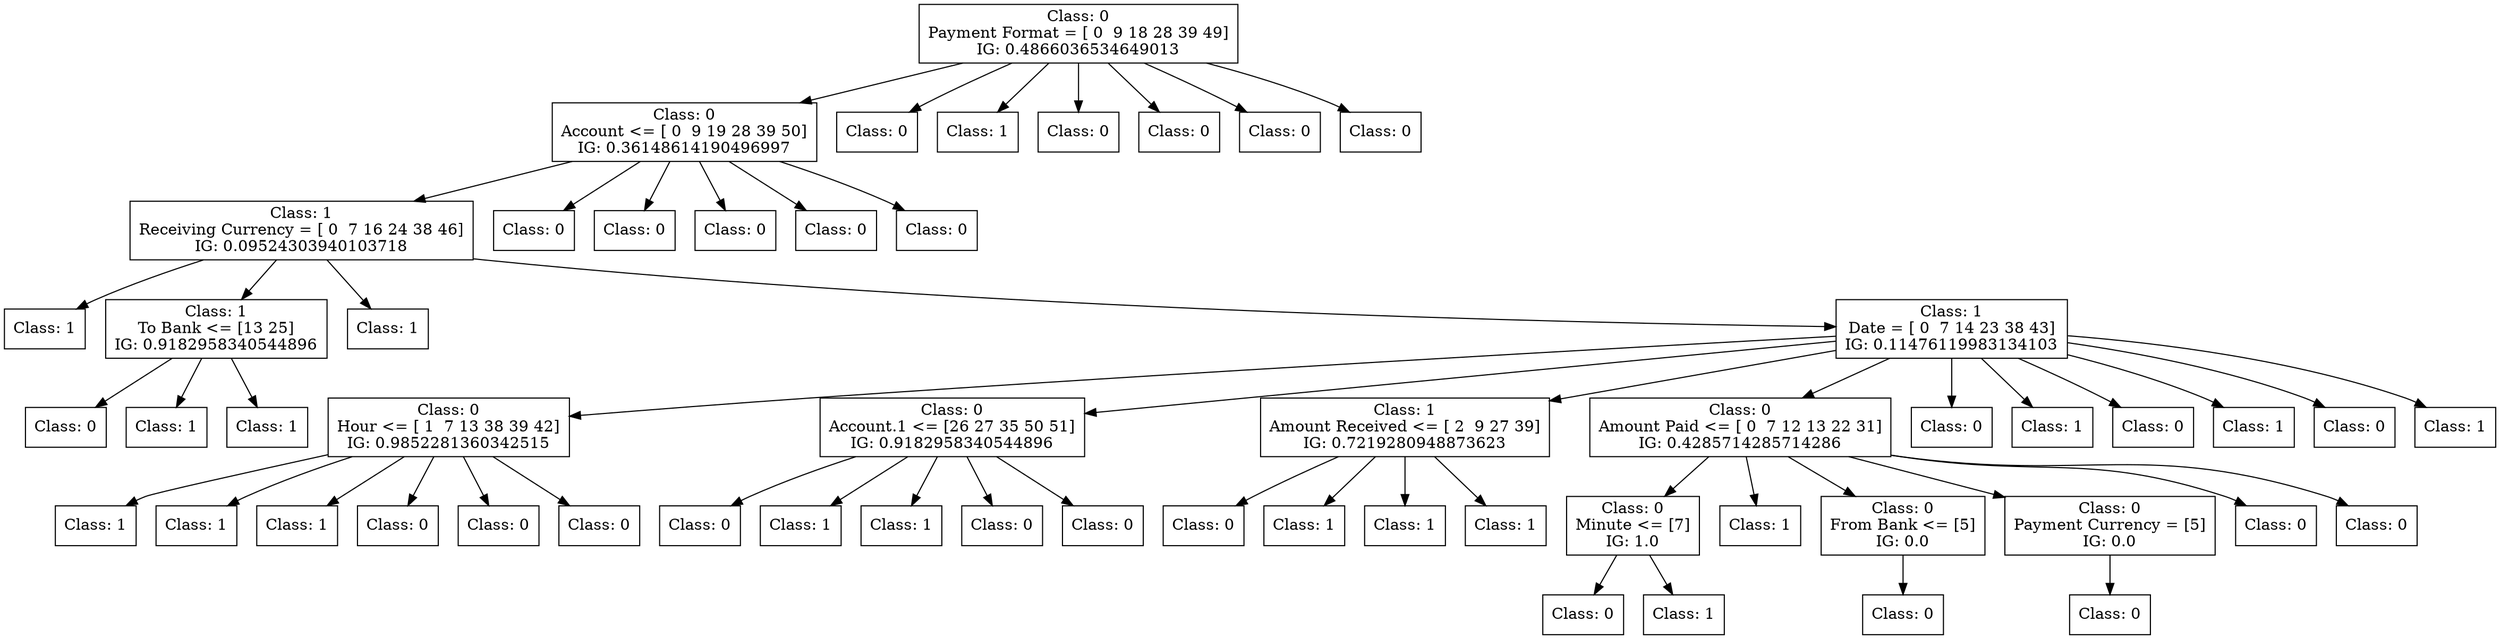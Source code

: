 digraph DecisionTree {
	rankdir=TD;
	node [shape=box];
	2512083546896 [label="Class: 0
Payment Format = [ 0  9 18 28 39 49]
IG: 0.4866036534649013"];
	2512083542864 [label="Class: 0
Account <= [ 0  9 19 28 39 50]
IG: 0.36148614190496997"];
	2512083546896 -> 2512083542864;
	2512083540896 [label="Class: 1
Receiving Currency = [ 0  7 16 24 38 46]
IG: 0.09524303940103718"];
	2512083542864 -> 2512083540896;
	2512083539072 [label="Class: 1
"];
	2512083540896 -> 2512083539072;
	2512083546224 [label="Class: 1
To Bank <= [13 25]
IG: 0.9182958340544896"];
	2512083540896 -> 2512083546224;
	2512083534416 [label="Class: 0
"];
	2512083546224 -> 2512083534416;
	2512083539264 [label="Class: 1
"];
	2512083546224 -> 2512083539264;
	2512083543344 [label="Class: 1
"];
	2512083546224 -> 2512083543344;
	2512083543440 [label="Class: 1
"];
	2512083540896 -> 2512083543440;
	2512083549968 [label="Class: 1
Date = [ 0  7 14 23 38 43]
IG: 0.11476119983134103"];
	2512083540896 -> 2512083549968;
	2512083548480 [label="Class: 0
Hour <= [ 1  7 13 38 39 42]
IG: 0.9852281360342515"];
	2512083549968 -> 2512083548480;
	2512083550016 [label="Class: 1
"];
	2512083548480 -> 2512083550016;
	2512083534272 [label="Class: 1
"];
	2512083548480 -> 2512083534272;
	2512083536720 [label="Class: 1
"];
	2512083548480 -> 2512083536720;
	2512083539120 [label="Class: 0
"];
	2512083548480 -> 2512083539120;
	2512083544880 [label="Class: 0
"];
	2512083548480 -> 2512083544880;
	2512083546656 [label="Class: 0
"];
	2512083548480 -> 2512083546656;
	2512083537200 [label="Class: 0
Account.1 <= [26 27 35 50 51]
IG: 0.9182958340544896"];
	2512083549968 -> 2512083537200;
	2512083535232 [label="Class: 0
"];
	2512083537200 -> 2512083535232;
	2512083534224 [label="Class: 1
"];
	2512083537200 -> 2512083534224;
	2512083542912 [label="Class: 1
"];
	2512083537200 -> 2512083542912;
	2512083535040 [label="Class: 0
"];
	2512083537200 -> 2512083535040;
	2512083541136 [label="Class: 0
"];
	2512083537200 -> 2512083541136;
	2512083540368 [label="Class: 1
Amount Received <= [ 2  9 27 39]
IG: 0.7219280948873623"];
	2512083549968 -> 2512083540368;
	2512083535328 [label="Class: 0
"];
	2512083540368 -> 2512083535328;
	2512083544400 [label="Class: 1
"];
	2512083540368 -> 2512083544400;
	2512083543008 [label="Class: 1
"];
	2512083540368 -> 2512083543008;
	2512083535712 [label="Class: 1
"];
	2512083540368 -> 2512083535712;
	2512083549584 [label="Class: 0
Amount Paid <= [ 0  7 12 13 22 31]
IG: 0.4285714285714286"];
	2512083549968 -> 2512083549584;
	2512083539408 [label="Class: 0
Minute <= [7]
IG: 1.0"];
	2512083549584 -> 2512083539408;
	2509728693168 [label="Class: 0
"];
	2512083539408 -> 2509728693168;
	2509728686016 [label="Class: 1
"];
	2512083539408 -> 2509728686016;
	2509728691488 [label="Class: 1
"];
	2512083549584 -> 2509728691488;
	2509728685824 [label="Class: 0
From Bank <= [5]
IG: 0.0"];
	2512083549584 -> 2509728685824;
	2509728691632 [label="Class: 0
"];
	2509728685824 -> 2509728691632;
	2509728689136 [label="Class: 0
Payment Currency = [5]
IG: 0.0"];
	2512083549584 -> 2509728689136;
	2509728693696 [label="Class: 0
"];
	2509728689136 -> 2509728693696;
	2509728693792 [label="Class: 0
"];
	2512083549584 -> 2509728693792;
	2509728690048 [label="Class: 0
"];
	2512083549584 -> 2509728690048;
	2512083540560 [label="Class: 0
"];
	2512083549968 -> 2512083540560;
	2512083538016 [label="Class: 1
"];
	2512083549968 -> 2512083538016;
	2512083539792 [label="Class: 0
"];
	2512083549968 -> 2512083539792;
	2512083538784 [label="Class: 1
"];
	2512083549968 -> 2512083538784;
	2512083534896 [label="Class: 0
"];
	2512083549968 -> 2512083534896;
	2512083539360 [label="Class: 1
"];
	2512083549968 -> 2512083539360;
	2512083547424 [label="Class: 0
"];
	2512083542864 -> 2512083547424;
	2512083549392 [label="Class: 0
"];
	2512083542864 -> 2512083549392;
	2512083545984 [label="Class: 0
"];
	2512083542864 -> 2512083545984;
	2512083543248 [label="Class: 0
"];
	2512083542864 -> 2512083543248;
	2512083543056 [label="Class: 0
"];
	2512083542864 -> 2512083543056;
	2512083548912 [label="Class: 0
"];
	2512083546896 -> 2512083548912;
	2512083546800 [label="Class: 1
"];
	2512083546896 -> 2512083546800;
	2512083536048 [label="Class: 0
"];
	2512083546896 -> 2512083536048;
	2512083540608 [label="Class: 0
"];
	2512083546896 -> 2512083540608;
	2512083544016 [label="Class: 0
"];
	2512083546896 -> 2512083544016;
	2512083538448 [label="Class: 0
"];
	2512083546896 -> 2512083538448;
}
